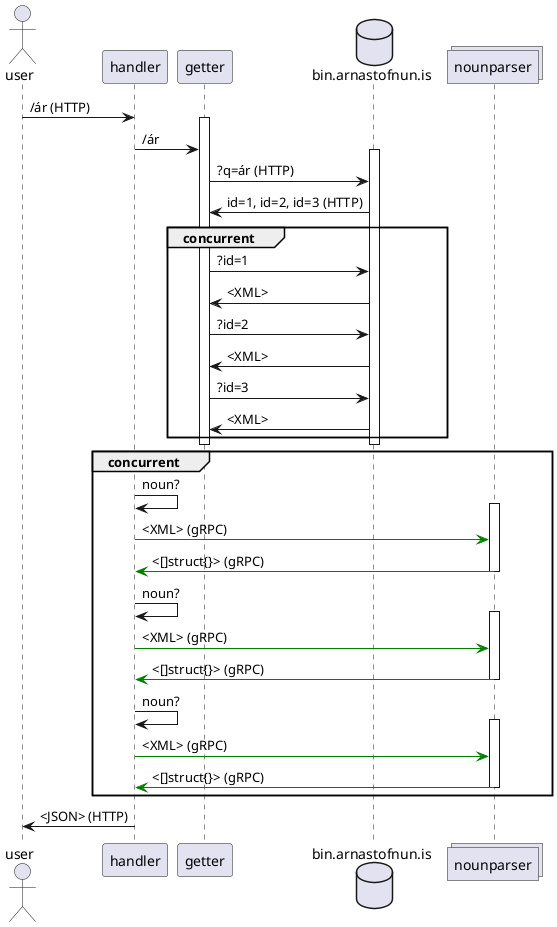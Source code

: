 @startuml service view

actor user
participant handler
participant getter
database bin.arnastofnun.is
collections nounparser
user -> handler: /ár (HTTP)
activate getter
handler -> getter: /ár
activate bin.arnastofnun.is
getter -> bin.arnastofnun.is: ?q=ár (HTTP)
getter <- bin.arnastofnun.is: id=1, id=2, id=3 (HTTP)
group concurrent
getter -> bin.arnastofnun.is: ?id=1
getter <- bin.arnastofnun.is: <XML>
getter -> bin.arnastofnun.is: ?id=2
getter <- bin.arnastofnun.is: <XML>
getter -> bin.arnastofnun.is: ?id=3
getter <- bin.arnastofnun.is: <XML>
end
deactivate bin.arnastofnun.is
deactivate getter
group concurrent
handler -> handler: noun?
activate nounparser
handler -[#green]> nounparser: <XML> (gRPC)
handler <[#green]- nounparser: <[]struct{}> (gRPC)
deactivate nounparser
handler -> handler: noun?
activate nounparser
handler -[#green]> nounparser: <XML> (gRPC)
handler <[#green]- nounparser: <[]struct{}> (gRPC)
deactivate nounparser
handler -> handler: noun?
activate nounparser
handler -[#green]> nounparser: <XML> (gRPC)
handler <[#green]- nounparser: <[]struct{}> (gRPC)
deactivate nounparser
end
user <- handler: <JSON> (HTTP)
@enduml
